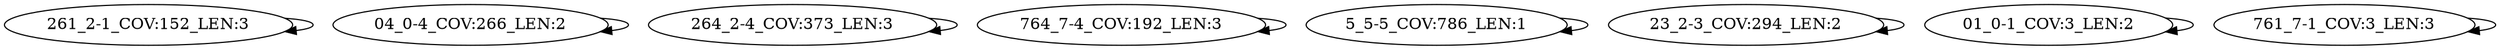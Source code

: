 digraph G {
    "261_2-1_COV:152_LEN:3" -> "261_2-1_COV:152_LEN:3";
    "04_0-4_COV:266_LEN:2" -> "04_0-4_COV:266_LEN:2";
    "264_2-4_COV:373_LEN:3" -> "264_2-4_COV:373_LEN:3";
    "764_7-4_COV:192_LEN:3" -> "764_7-4_COV:192_LEN:3";
    "5_5-5_COV:786_LEN:1" -> "5_5-5_COV:786_LEN:1";
    "23_2-3_COV:294_LEN:2" -> "23_2-3_COV:294_LEN:2";
    "01_0-1_COV:3_LEN:2" -> "01_0-1_COV:3_LEN:2";
    "761_7-1_COV:3_LEN:3" -> "761_7-1_COV:3_LEN:3";
}
